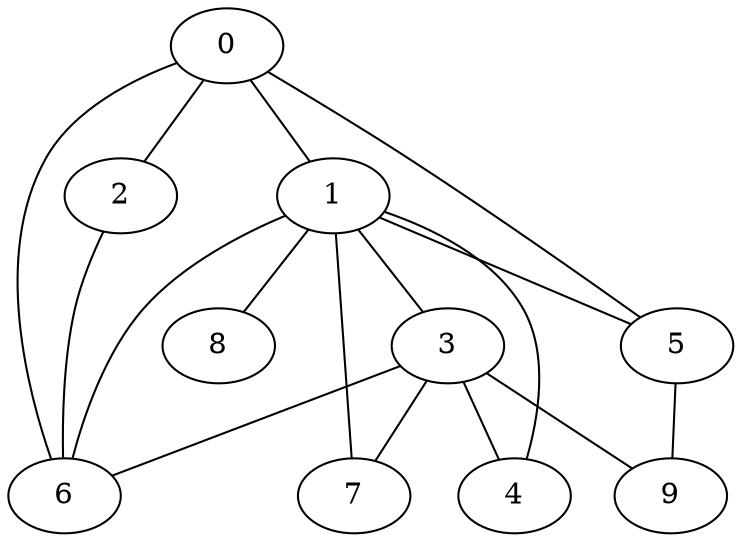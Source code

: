 
graph graphname {
    0 -- 1
0 -- 2
0 -- 6
0 -- 5
1 -- 3
1 -- 4
1 -- 5
1 -- 6
1 -- 7
1 -- 8
2 -- 6
3 -- 9
3 -- 6
3 -- 7
3 -- 4
5 -- 9

}
